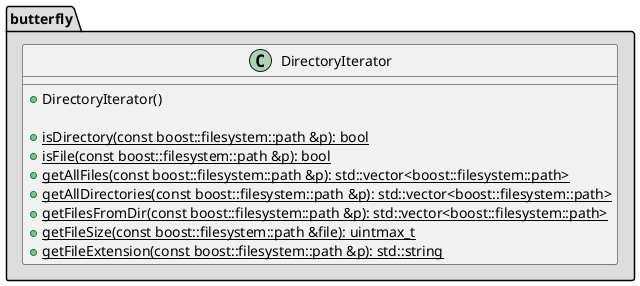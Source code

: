 @startuml

package butterfly #DDDDDD
{

class DirectoryIterator
{

    + DirectoryIterator()

    + {static} isDirectory(const boost::filesystem::path &p): bool
    + {static} isFile(const boost::filesystem::path &p): bool
    + {static} getAllFiles(const boost::filesystem::path &p): std::vector<boost::filesystem::path>
    + {static} getAllDirectories(const boost::filesystem::path &p): std::vector<boost::filesystem::path>
    + {static} getFilesFromDir(const boost::filesystem::path &p): std::vector<boost::filesystem::path>
    + {static} getFileSize(const boost::filesystem::path &file): uintmax_t
    + {static} getFileExtension(const boost::filesystem::path &p): std::string
}

}
@enduml